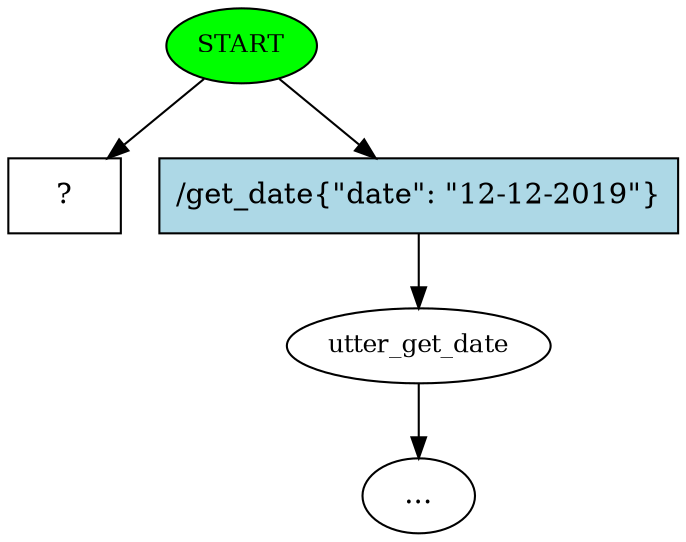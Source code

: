 digraph  {
0 [class="start active", fillcolor=green, fontsize=12, label=START, style=filled];
1 [class="", fontsize=12, label=utter_get_date];
"-4" [class=ellipsis, label="..."];
3 [class="intent dashed active", label="  ?  ", shape=rect];
4 [class=intent, fillcolor=lightblue, label="/get_date{\"date\": \"12-12-2019\"}", shape=rect, style=filled];
0 -> 3  [class=active, key=NONE, label=""];
0 -> 4  [class="", key=0];
1 -> "-4"  [class="", key=NONE, label=""];
4 -> 1  [class="", key=0];
}
